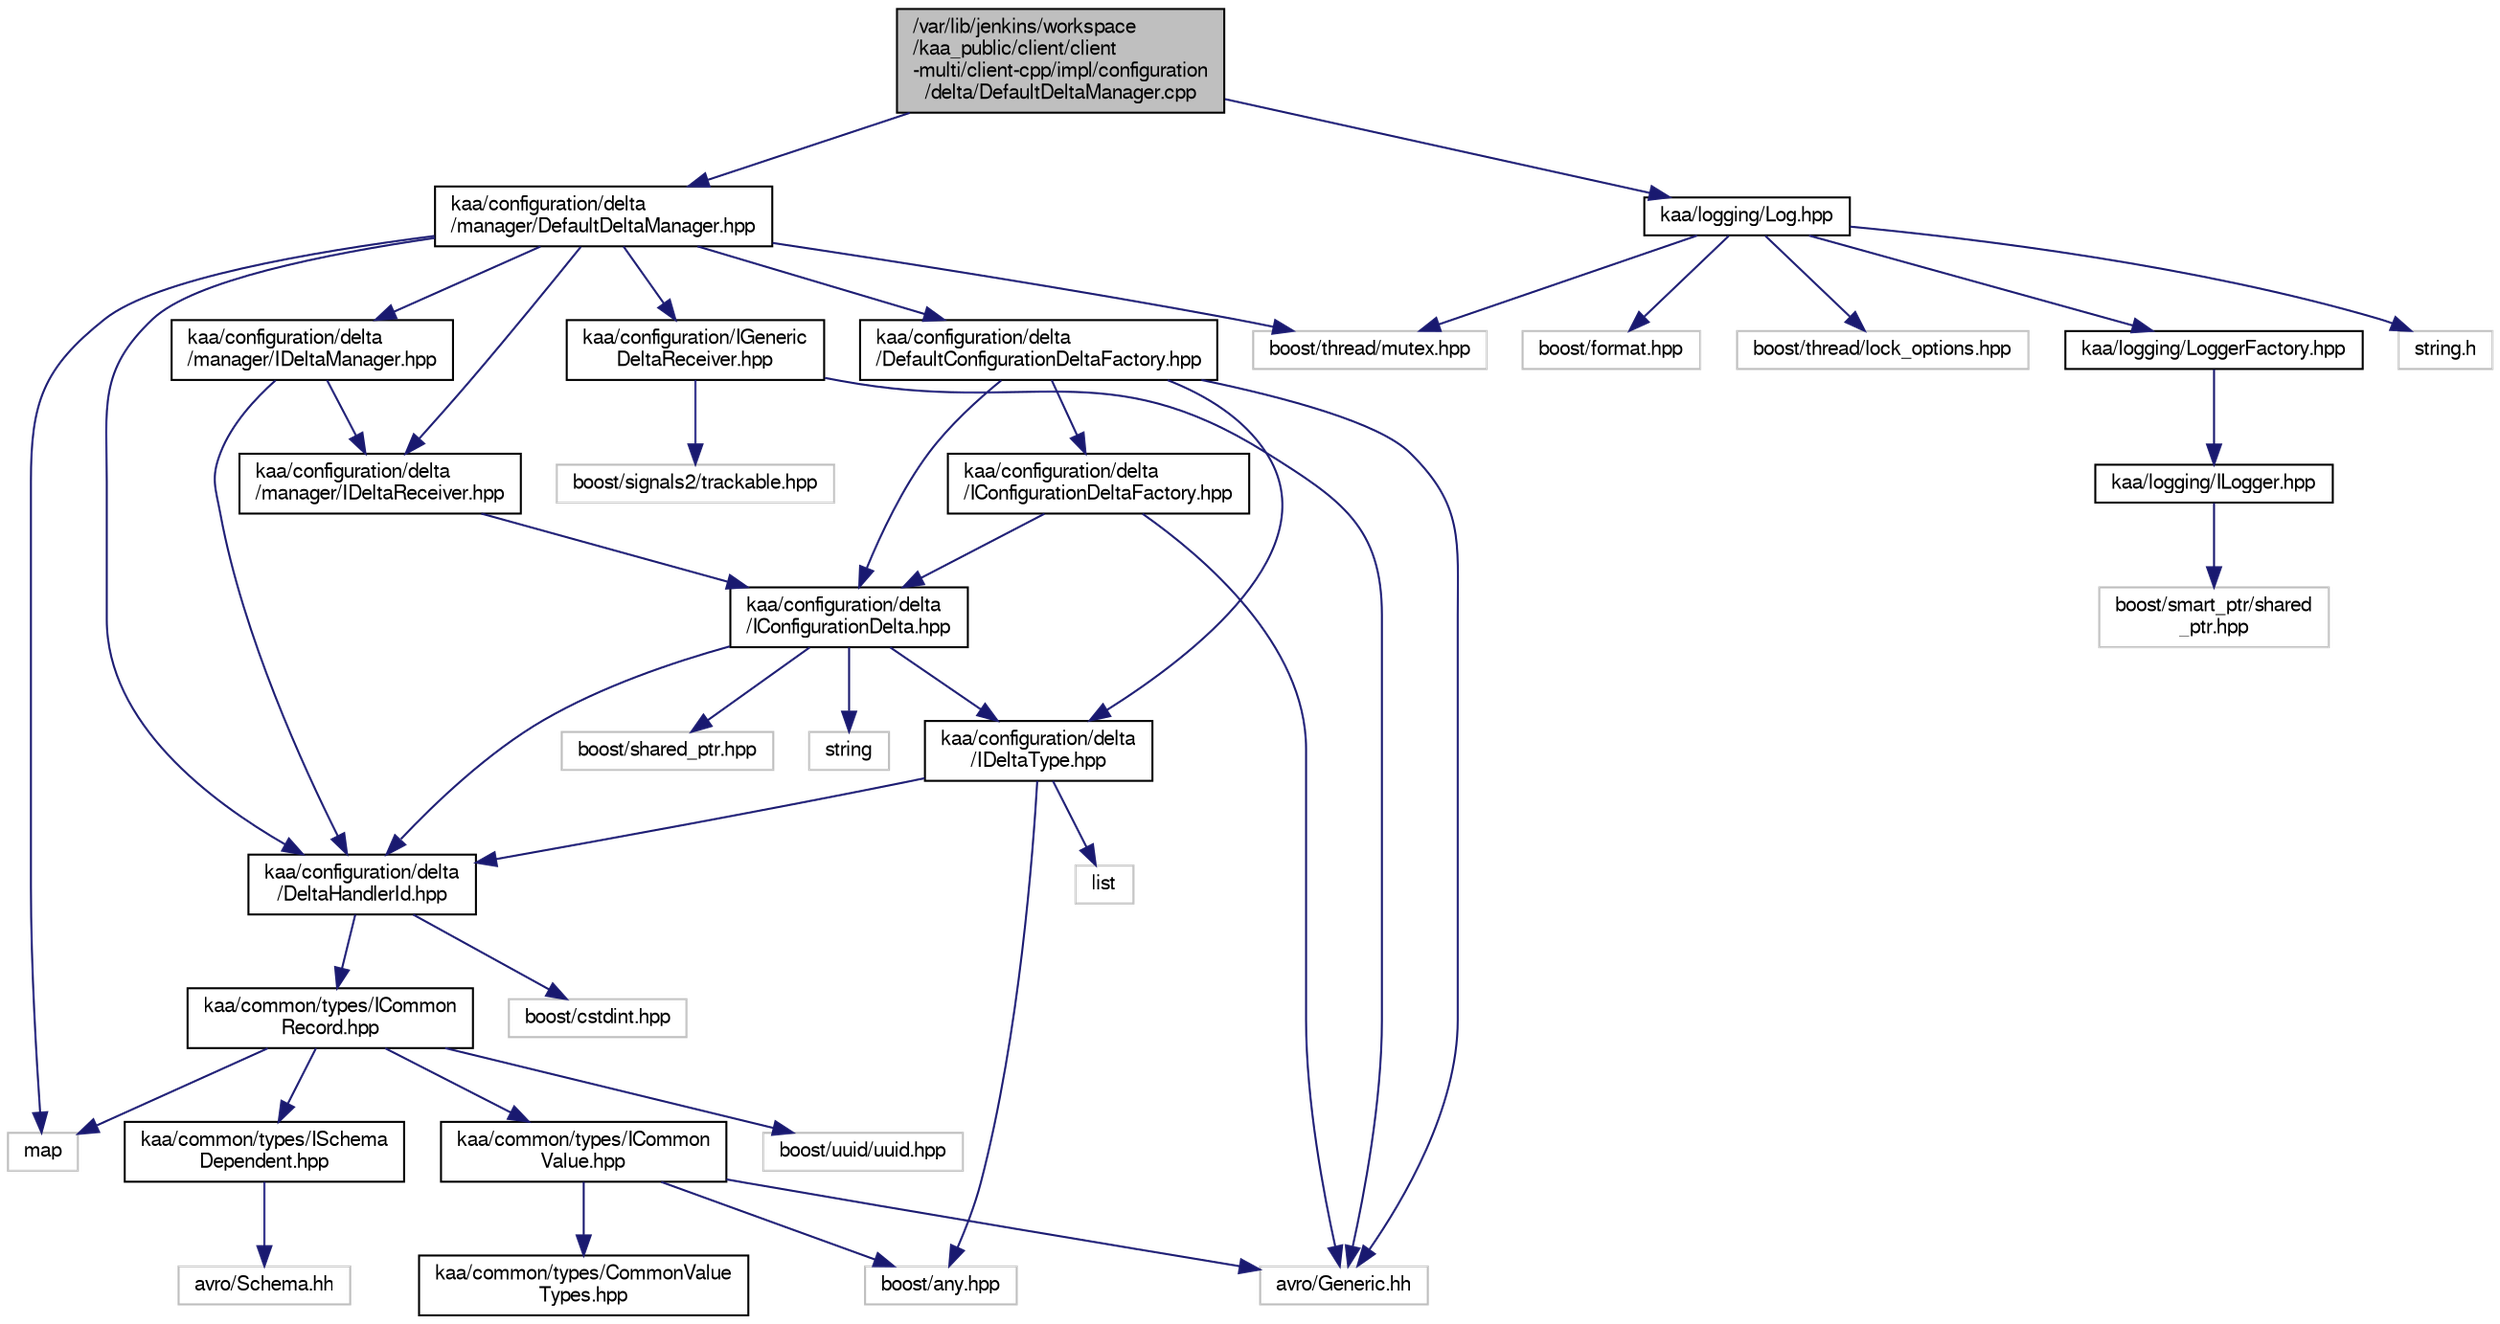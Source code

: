 digraph "/var/lib/jenkins/workspace/kaa_public/client/client-multi/client-cpp/impl/configuration/delta/DefaultDeltaManager.cpp"
{
  bgcolor="transparent";
  edge [fontname="FreeSans",fontsize="10",labelfontname="FreeSans",labelfontsize="10"];
  node [fontname="FreeSans",fontsize="10",shape=record];
  Node1 [label="/var/lib/jenkins/workspace\l/kaa_public/client/client\l-multi/client-cpp/impl/configuration\l/delta/DefaultDeltaManager.cpp",height=0.2,width=0.4,color="black", fillcolor="grey75", style="filled" fontcolor="black"];
  Node1 -> Node2 [color="midnightblue",fontsize="10",style="solid",fontname="FreeSans"];
  Node2 [label="kaa/configuration/delta\l/manager/DefaultDeltaManager.hpp",height=0.2,width=0.4,color="black",URL="$DefaultDeltaManager_8hpp.html"];
  Node2 -> Node3 [color="midnightblue",fontsize="10",style="solid",fontname="FreeSans"];
  Node3 [label="map",height=0.2,width=0.4,color="grey75"];
  Node2 -> Node4 [color="midnightblue",fontsize="10",style="solid",fontname="FreeSans"];
  Node4 [label="boost/thread/mutex.hpp",height=0.2,width=0.4,color="grey75"];
  Node2 -> Node5 [color="midnightblue",fontsize="10",style="solid",fontname="FreeSans"];
  Node5 [label="kaa/configuration/delta\l/manager/IDeltaReceiver.hpp",height=0.2,width=0.4,color="black",URL="$IDeltaReceiver_8hpp.html"];
  Node5 -> Node6 [color="midnightblue",fontsize="10",style="solid",fontname="FreeSans"];
  Node6 [label="kaa/configuration/delta\l/IConfigurationDelta.hpp",height=0.2,width=0.4,color="black",URL="$IConfigurationDelta_8hpp.html"];
  Node6 -> Node7 [color="midnightblue",fontsize="10",style="solid",fontname="FreeSans"];
  Node7 [label="string",height=0.2,width=0.4,color="grey75"];
  Node6 -> Node8 [color="midnightblue",fontsize="10",style="solid",fontname="FreeSans"];
  Node8 [label="boost/shared_ptr.hpp",height=0.2,width=0.4,color="grey75"];
  Node6 -> Node9 [color="midnightblue",fontsize="10",style="solid",fontname="FreeSans"];
  Node9 [label="kaa/configuration/delta\l/IDeltaType.hpp",height=0.2,width=0.4,color="black",URL="$IDeltaType_8hpp.html"];
  Node9 -> Node10 [color="midnightblue",fontsize="10",style="solid",fontname="FreeSans"];
  Node10 [label="list",height=0.2,width=0.4,color="grey75"];
  Node9 -> Node11 [color="midnightblue",fontsize="10",style="solid",fontname="FreeSans"];
  Node11 [label="boost/any.hpp",height=0.2,width=0.4,color="grey75"];
  Node9 -> Node12 [color="midnightblue",fontsize="10",style="solid",fontname="FreeSans"];
  Node12 [label="kaa/configuration/delta\l/DeltaHandlerId.hpp",height=0.2,width=0.4,color="black",URL="$DeltaHandlerId_8hpp.html"];
  Node12 -> Node13 [color="midnightblue",fontsize="10",style="solid",fontname="FreeSans"];
  Node13 [label="boost/cstdint.hpp",height=0.2,width=0.4,color="grey75"];
  Node12 -> Node14 [color="midnightblue",fontsize="10",style="solid",fontname="FreeSans"];
  Node14 [label="kaa/common/types/ICommon\lRecord.hpp",height=0.2,width=0.4,color="black",URL="$ICommonRecord_8hpp.html"];
  Node14 -> Node15 [color="midnightblue",fontsize="10",style="solid",fontname="FreeSans"];
  Node15 [label="kaa/common/types/ISchema\lDependent.hpp",height=0.2,width=0.4,color="black",URL="$ISchemaDependent_8hpp.html"];
  Node15 -> Node16 [color="midnightblue",fontsize="10",style="solid",fontname="FreeSans"];
  Node16 [label="avro/Schema.hh",height=0.2,width=0.4,color="grey75"];
  Node14 -> Node17 [color="midnightblue",fontsize="10",style="solid",fontname="FreeSans"];
  Node17 [label="kaa/common/types/ICommon\lValue.hpp",height=0.2,width=0.4,color="black",URL="$ICommonValue_8hpp.html"];
  Node17 -> Node18 [color="midnightblue",fontsize="10",style="solid",fontname="FreeSans"];
  Node18 [label="avro/Generic.hh",height=0.2,width=0.4,color="grey75"];
  Node17 -> Node11 [color="midnightblue",fontsize="10",style="solid",fontname="FreeSans"];
  Node17 -> Node19 [color="midnightblue",fontsize="10",style="solid",fontname="FreeSans"];
  Node19 [label="kaa/common/types/CommonValue\lTypes.hpp",height=0.2,width=0.4,color="black",URL="$CommonValueTypes_8hpp.html"];
  Node14 -> Node20 [color="midnightblue",fontsize="10",style="solid",fontname="FreeSans"];
  Node20 [label="boost/uuid/uuid.hpp",height=0.2,width=0.4,color="grey75"];
  Node14 -> Node3 [color="midnightblue",fontsize="10",style="solid",fontname="FreeSans"];
  Node6 -> Node12 [color="midnightblue",fontsize="10",style="solid",fontname="FreeSans"];
  Node2 -> Node12 [color="midnightblue",fontsize="10",style="solid",fontname="FreeSans"];
  Node2 -> Node21 [color="midnightblue",fontsize="10",style="solid",fontname="FreeSans"];
  Node21 [label="kaa/configuration/IGeneric\lDeltaReceiver.hpp",height=0.2,width=0.4,color="black",URL="$IGenericDeltaReceiver_8hpp.html"];
  Node21 -> Node22 [color="midnightblue",fontsize="10",style="solid",fontname="FreeSans"];
  Node22 [label="boost/signals2/trackable.hpp",height=0.2,width=0.4,color="grey75"];
  Node21 -> Node18 [color="midnightblue",fontsize="10",style="solid",fontname="FreeSans"];
  Node2 -> Node23 [color="midnightblue",fontsize="10",style="solid",fontname="FreeSans"];
  Node23 [label="kaa/configuration/delta\l/manager/IDeltaManager.hpp",height=0.2,width=0.4,color="black",URL="$IDeltaManager_8hpp.html"];
  Node23 -> Node12 [color="midnightblue",fontsize="10",style="solid",fontname="FreeSans"];
  Node23 -> Node5 [color="midnightblue",fontsize="10",style="solid",fontname="FreeSans"];
  Node2 -> Node24 [color="midnightblue",fontsize="10",style="solid",fontname="FreeSans"];
  Node24 [label="kaa/configuration/delta\l/DefaultConfigurationDeltaFactory.hpp",height=0.2,width=0.4,color="black",URL="$DefaultConfigurationDeltaFactory_8hpp.html"];
  Node24 -> Node18 [color="midnightblue",fontsize="10",style="solid",fontname="FreeSans"];
  Node24 -> Node9 [color="midnightblue",fontsize="10",style="solid",fontname="FreeSans"];
  Node24 -> Node6 [color="midnightblue",fontsize="10",style="solid",fontname="FreeSans"];
  Node24 -> Node25 [color="midnightblue",fontsize="10",style="solid",fontname="FreeSans"];
  Node25 [label="kaa/configuration/delta\l/IConfigurationDeltaFactory.hpp",height=0.2,width=0.4,color="black",URL="$IConfigurationDeltaFactory_8hpp.html"];
  Node25 -> Node18 [color="midnightblue",fontsize="10",style="solid",fontname="FreeSans"];
  Node25 -> Node6 [color="midnightblue",fontsize="10",style="solid",fontname="FreeSans"];
  Node1 -> Node26 [color="midnightblue",fontsize="10",style="solid",fontname="FreeSans"];
  Node26 [label="kaa/logging/Log.hpp",height=0.2,width=0.4,color="black",URL="$Log_8hpp.html"];
  Node26 -> Node27 [color="midnightblue",fontsize="10",style="solid",fontname="FreeSans"];
  Node27 [label="kaa/logging/LoggerFactory.hpp",height=0.2,width=0.4,color="black",URL="$LoggerFactory_8hpp.html"];
  Node27 -> Node28 [color="midnightblue",fontsize="10",style="solid",fontname="FreeSans"];
  Node28 [label="kaa/logging/ILogger.hpp",height=0.2,width=0.4,color="black",URL="$ILogger_8hpp.html"];
  Node28 -> Node29 [color="midnightblue",fontsize="10",style="solid",fontname="FreeSans"];
  Node29 [label="boost/smart_ptr/shared\l_ptr.hpp",height=0.2,width=0.4,color="grey75"];
  Node26 -> Node30 [color="midnightblue",fontsize="10",style="solid",fontname="FreeSans"];
  Node30 [label="string.h",height=0.2,width=0.4,color="grey75"];
  Node26 -> Node31 [color="midnightblue",fontsize="10",style="solid",fontname="FreeSans"];
  Node31 [label="boost/format.hpp",height=0.2,width=0.4,color="grey75"];
  Node26 -> Node4 [color="midnightblue",fontsize="10",style="solid",fontname="FreeSans"];
  Node26 -> Node32 [color="midnightblue",fontsize="10",style="solid",fontname="FreeSans"];
  Node32 [label="boost/thread/lock_options.hpp",height=0.2,width=0.4,color="grey75"];
}

